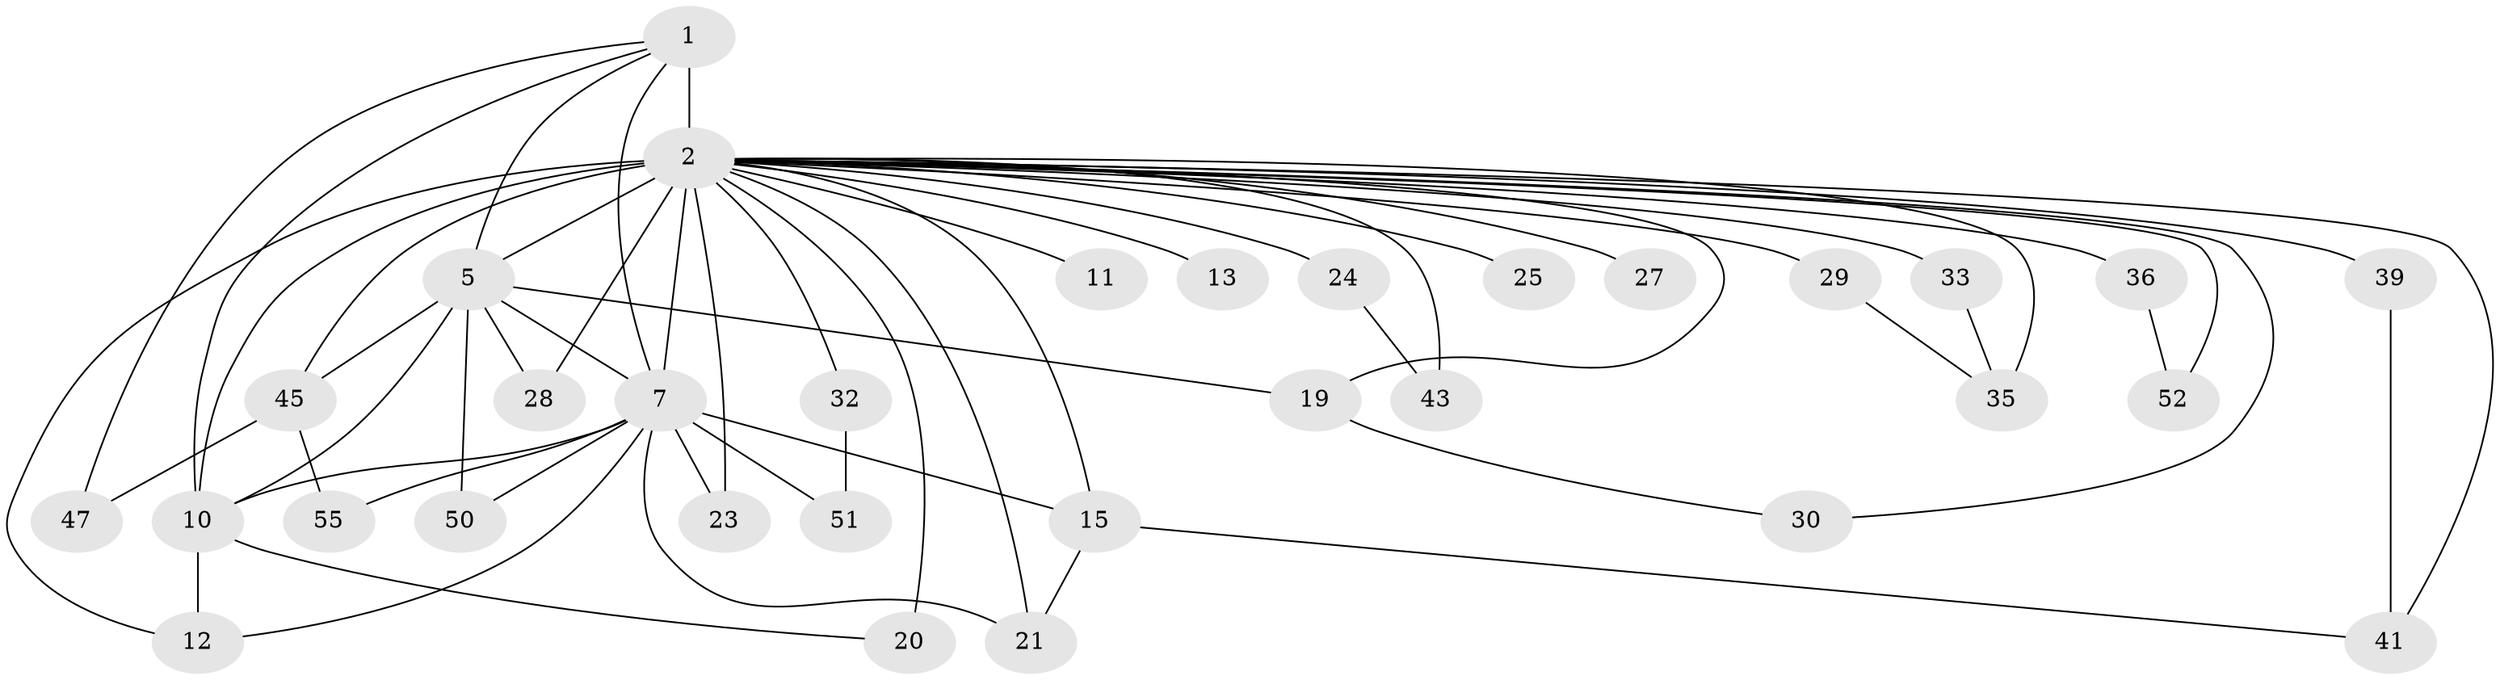 // original degree distribution, {11: 0.015625, 16: 0.03125, 20: 0.03125, 13: 0.03125, 30: 0.015625, 15: 0.015625, 14: 0.015625, 2: 0.421875, 3: 0.375, 4: 0.046875}
// Generated by graph-tools (version 1.1) at 2025/14/03/09/25 04:14:00]
// undirected, 32 vertices, 58 edges
graph export_dot {
graph [start="1"]
  node [color=gray90,style=filled];
  1;
  2 [super="+37+18+60+4+3"];
  5 [super="+46+54+40"];
  7 [super="+56"];
  10 [super="+31+17+26"];
  11;
  12;
  13;
  15;
  19;
  20;
  21;
  23;
  24;
  25;
  27;
  28;
  29;
  30;
  32;
  33;
  35 [super="+44"];
  36;
  39;
  41;
  43;
  45;
  47;
  50;
  51 [super="+63"];
  52;
  55;
  1 -- 2 [weight=7];
  1 -- 5;
  1 -- 7;
  1 -- 10;
  1 -- 47;
  2 -- 5 [weight=9];
  2 -- 7 [weight=8];
  2 -- 10 [weight=10];
  2 -- 12;
  2 -- 24 [weight=2];
  2 -- 36 [weight=3];
  2 -- 20 [weight=2];
  2 -- 41;
  2 -- 11 [weight=2];
  2 -- 19;
  2 -- 23 [weight=2];
  2 -- 27 [weight=2];
  2 -- 29 [weight=2];
  2 -- 30;
  2 -- 32;
  2 -- 39 [weight=2];
  2 -- 13 [weight=2];
  2 -- 15;
  2 -- 21;
  2 -- 25;
  2 -- 28;
  2 -- 33;
  2 -- 35 [weight=2];
  2 -- 43;
  2 -- 45;
  2 -- 52;
  5 -- 7;
  5 -- 10;
  5 -- 19;
  5 -- 45;
  5 -- 50;
  5 -- 28;
  7 -- 10;
  7 -- 12;
  7 -- 15;
  7 -- 23;
  7 -- 50;
  7 -- 51 [weight=2];
  7 -- 55;
  7 -- 21;
  10 -- 20;
  10 -- 12;
  15 -- 21;
  15 -- 41;
  19 -- 30;
  24 -- 43;
  29 -- 35;
  32 -- 51;
  33 -- 35;
  36 -- 52;
  39 -- 41;
  45 -- 47;
  45 -- 55;
}
